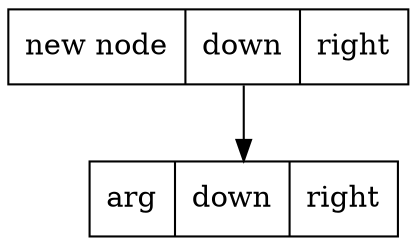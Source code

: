 digraph G {
  node [shape=record];
  newnode [label = "new node | <down> down | <right> right"];
  arg [label = "arg | <down> down | <right> right"];
  newnode:down -> arg;
}
  
